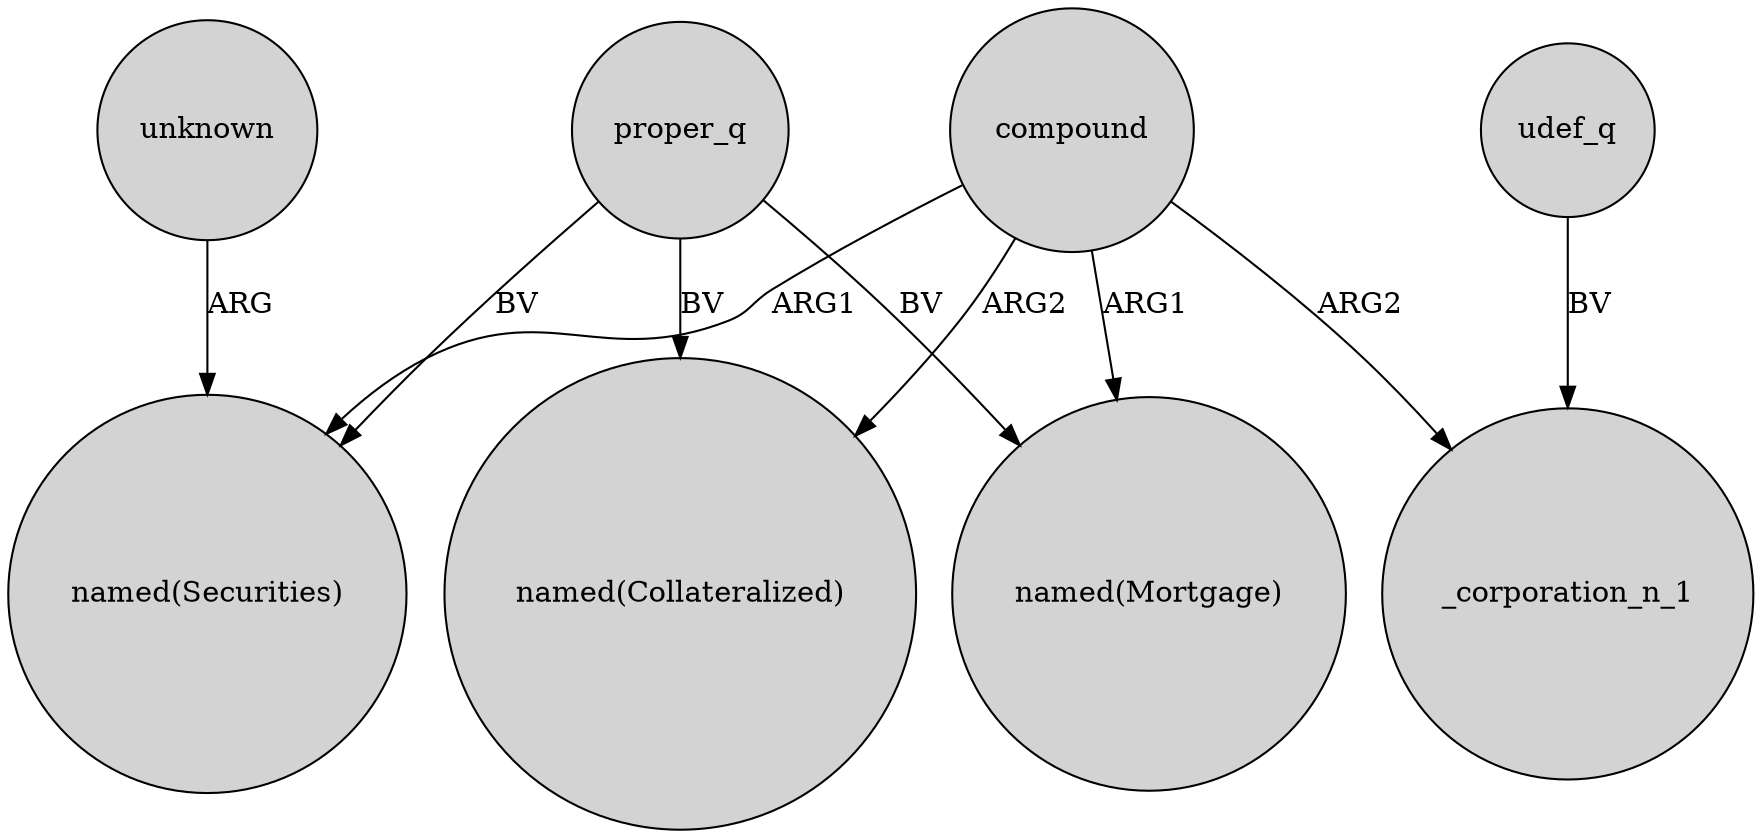 digraph {
	node [shape=circle style=filled]
	unknown -> "named(Securities)" [label=ARG]
	proper_q -> "named(Collateralized)" [label=BV]
	compound -> _corporation_n_1 [label=ARG2]
	compound -> "named(Mortgage)" [label=ARG1]
	compound -> "named(Collateralized)" [label=ARG2]
	proper_q -> "named(Mortgage)" [label=BV]
	proper_q -> "named(Securities)" [label=BV]
	compound -> "named(Securities)" [label=ARG1]
	udef_q -> _corporation_n_1 [label=BV]
}
